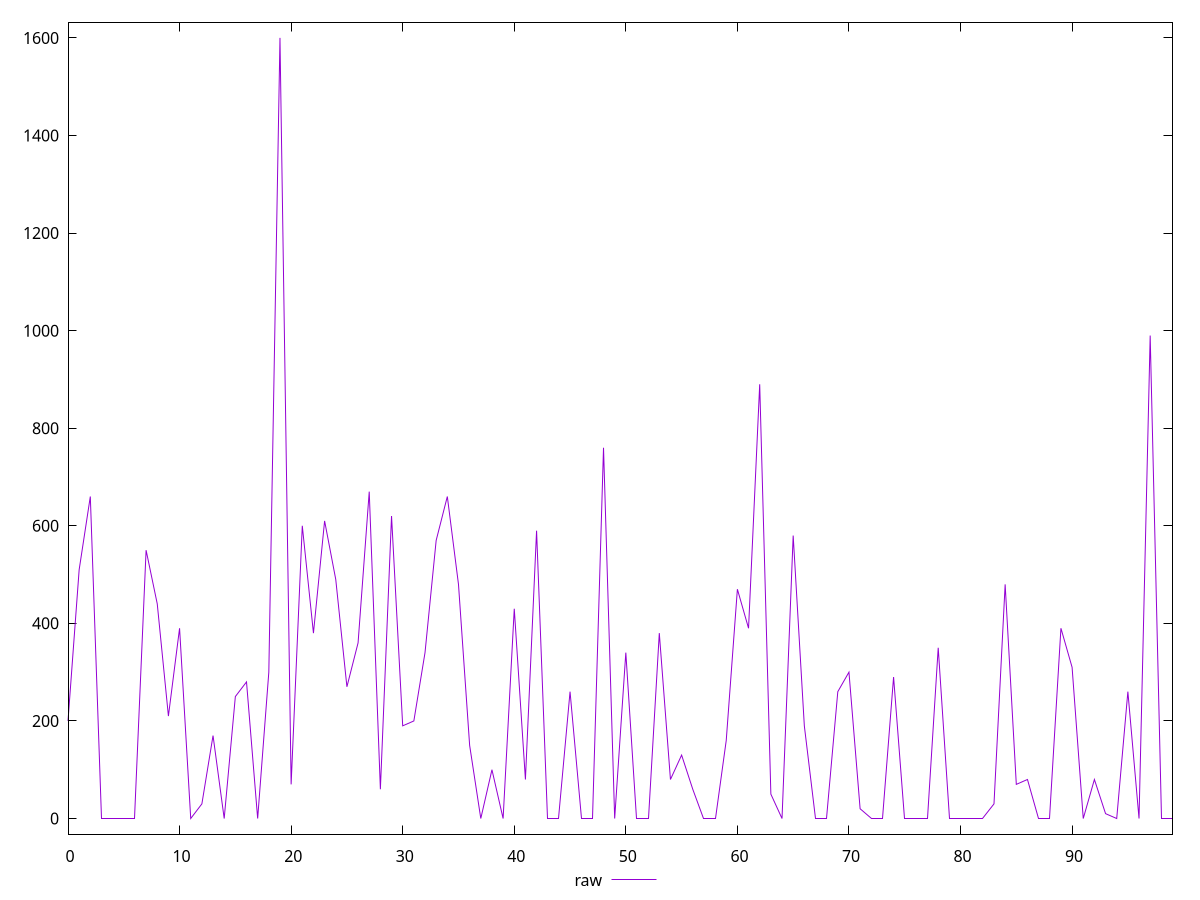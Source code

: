 reset

$raw <<EOF
0 200
1 510
2 660
3 0
4 0
5 0
6 0
7 550
8 440
9 210
10 390
11 0
12 30
13 170
14 0
15 250
16 280
17 0
18 300
19 1600
20 70
21 600
22 380
23 610
24 490
25 270
26 360
27 670
28 60
29 620
30 190
31 200
32 340
33 570
34 660
35 480
36 150
37 0
38 100
39 0
40 430
41 80
42 590
43 0
44 0
45 260
46 0
47 0
48 760
49 0
50 340
51 0
52 0
53 380
54 80
55 130
56 60
57 0
58 0
59 160
60 470
61 390
62 890
63 50
64 0
65 580
66 190
67 0
68 0
69 260
70 300
71 20
72 0
73 0
74 290
75 0
76 0
77 0
78 350
79 0
80 0
81 0
82 0
83 30
84 480
85 70
86 80
87 0
88 0
89 390
90 310
91 0
92 80
93 10
94 0
95 260
96 0
97 990
98 0
99 0
EOF

set key outside below
set xrange [0:99]
set yrange [-32:1632]
set trange [-32:1632]
set terminal svg size 640, 500 enhanced background rgb 'white'
set output "report_00015_2021-02-09T16-11-33.973Z/uses-http2/samples/pages/raw/values.svg"

plot $raw title "raw" with line

reset
